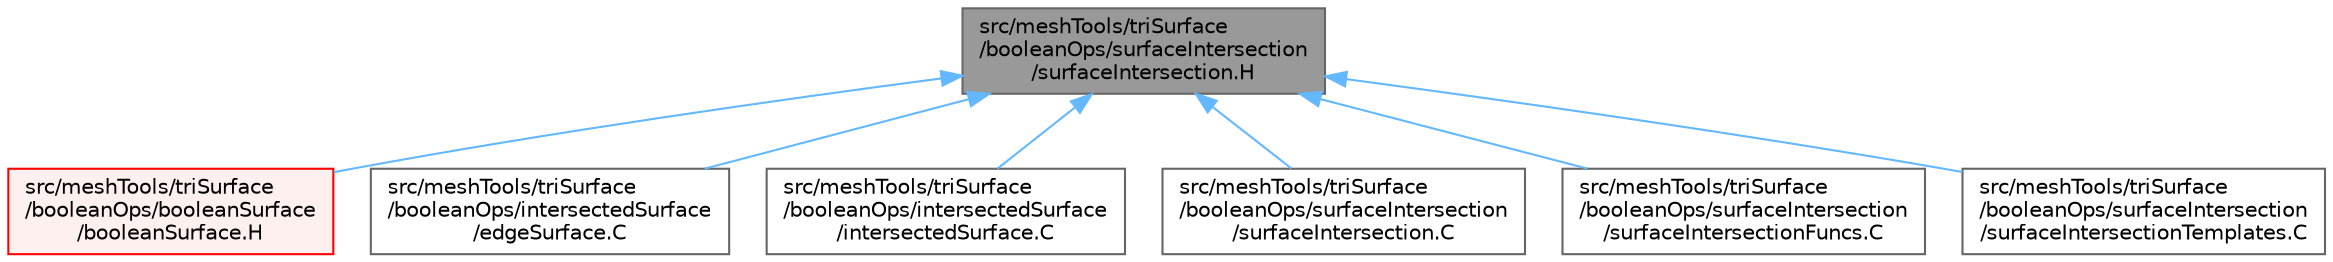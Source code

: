 digraph "src/meshTools/triSurface/booleanOps/surfaceIntersection/surfaceIntersection.H"
{
 // LATEX_PDF_SIZE
  bgcolor="transparent";
  edge [fontname=Helvetica,fontsize=10,labelfontname=Helvetica,labelfontsize=10];
  node [fontname=Helvetica,fontsize=10,shape=box,height=0.2,width=0.4];
  Node1 [id="Node000001",label="src/meshTools/triSurface\l/booleanOps/surfaceIntersection\l/surfaceIntersection.H",height=0.2,width=0.4,color="gray40", fillcolor="grey60", style="filled", fontcolor="black",tooltip=" "];
  Node1 -> Node2 [id="edge1_Node000001_Node000002",dir="back",color="steelblue1",style="solid",tooltip=" "];
  Node2 [id="Node000002",label="src/meshTools/triSurface\l/booleanOps/booleanSurface\l/booleanSurface.H",height=0.2,width=0.4,color="red", fillcolor="#FFF0F0", style="filled",URL="$booleanSurface_8H.html",tooltip=" "];
  Node1 -> Node4 [id="edge2_Node000001_Node000004",dir="back",color="steelblue1",style="solid",tooltip=" "];
  Node4 [id="Node000004",label="src/meshTools/triSurface\l/booleanOps/intersectedSurface\l/edgeSurface.C",height=0.2,width=0.4,color="grey40", fillcolor="white", style="filled",URL="$edgeSurface_8C.html",tooltip=" "];
  Node1 -> Node5 [id="edge3_Node000001_Node000005",dir="back",color="steelblue1",style="solid",tooltip=" "];
  Node5 [id="Node000005",label="src/meshTools/triSurface\l/booleanOps/intersectedSurface\l/intersectedSurface.C",height=0.2,width=0.4,color="grey40", fillcolor="white", style="filled",URL="$intersectedSurface_8C.html",tooltip=" "];
  Node1 -> Node6 [id="edge4_Node000001_Node000006",dir="back",color="steelblue1",style="solid",tooltip=" "];
  Node6 [id="Node000006",label="src/meshTools/triSurface\l/booleanOps/surfaceIntersection\l/surfaceIntersection.C",height=0.2,width=0.4,color="grey40", fillcolor="white", style="filled",URL="$surfaceIntersection_8C.html",tooltip=" "];
  Node1 -> Node7 [id="edge5_Node000001_Node000007",dir="back",color="steelblue1",style="solid",tooltip=" "];
  Node7 [id="Node000007",label="src/meshTools/triSurface\l/booleanOps/surfaceIntersection\l/surfaceIntersectionFuncs.C",height=0.2,width=0.4,color="grey40", fillcolor="white", style="filled",URL="$surfaceIntersectionFuncs_8C.html",tooltip=" "];
  Node1 -> Node8 [id="edge6_Node000001_Node000008",dir="back",color="steelblue1",style="solid",tooltip=" "];
  Node8 [id="Node000008",label="src/meshTools/triSurface\l/booleanOps/surfaceIntersection\l/surfaceIntersectionTemplates.C",height=0.2,width=0.4,color="grey40", fillcolor="white", style="filled",URL="$surfaceIntersectionTemplates_8C.html",tooltip=" "];
}
